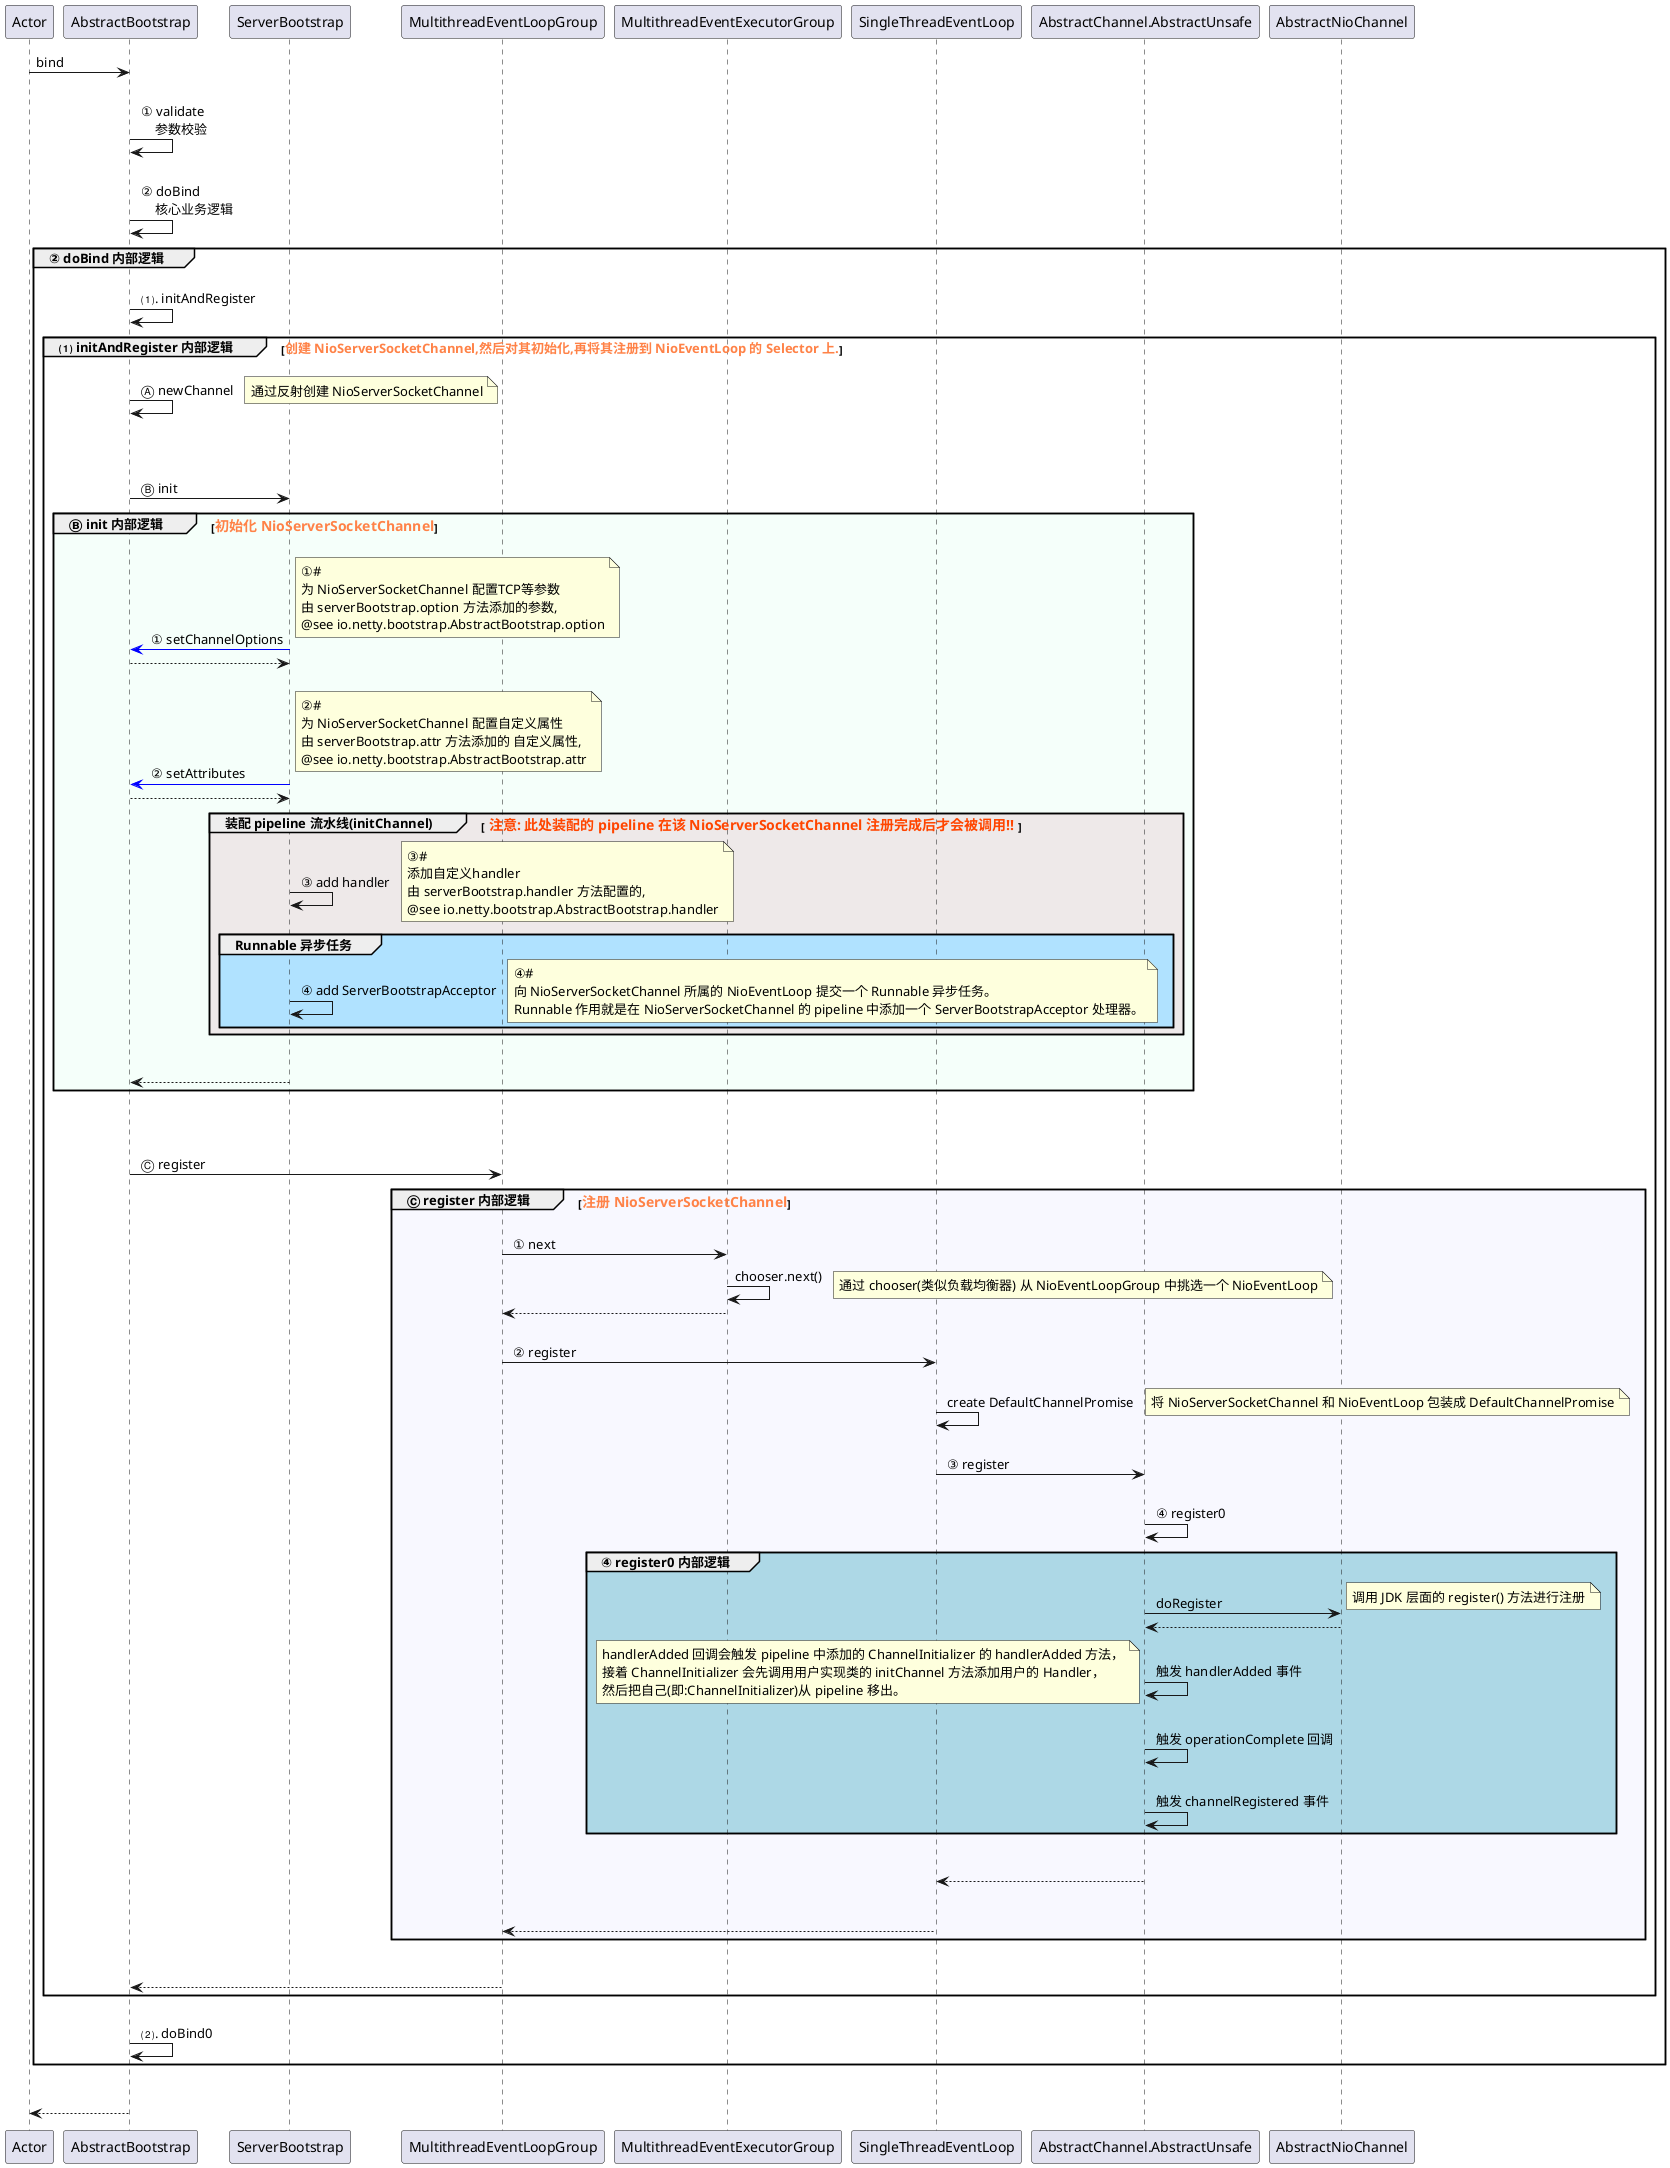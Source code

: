 @startuml

'箭头上的文字居中
'skinparam sequenceMessageAlign center

Actor -> AbstractBootstrap: bind

AbstractBootstrap -> AbstractBootstrap: \n ① validate \n     参数校验

AbstractBootstrap -> AbstractBootstrap: \n ② doBind \n     核心业务逻辑

    group ② doBind 内部逻辑

        AbstractBootstrap -> AbstractBootstrap: \n ⑴. initAndRegister
            group ⑴ initAndRegister 内部逻辑 [<color:#FF8247><size:13>创建 NioServerSocketChannel,然后对其初始化,再将其注册到 NioEventLoop 的 Selector 上.</size></color>]

                AbstractBootstrap -> AbstractBootstrap: \n Ⓐ newChannel
                note right: 通过反射创建 NioServerSocketChannel

                AbstractBootstrap -> ServerBootstrap: \n\n\n Ⓑ init

                    group #F5FFFA Ⓑ init 内部逻辑 [<color:#FF8247><size:14>初始化 NioServerSocketChannel</size></color>]

                        ServerBootstrap -[#0000FF]> AbstractBootstrap: \n\n\n\n\n ① setChannelOptions
                            note right
                                ①#
                                为 NioServerSocketChannel 配置TCP等参数
                                由 serverBootstrap.option 方法添加的参数,
                                @see io.netty.bootstrap.AbstractBootstrap.option
                            end note
                        AbstractBootstrap --> ServerBootstrap:

                        ServerBootstrap -[#0000FF]> AbstractBootstrap: \n\n\n\n\n ② setAttributes
                            note right
                                ②#
                                为 NioServerSocketChannel 配置自定义属性
                                由 serverBootstrap.attr 方法添加的 自定义属性,
                                @see io.netty.bootstrap.AbstractBootstrap.attr
                            end note
                        AbstractBootstrap --> ServerBootstrap

                        group #EEE9E9 装配 pipeline 流水线(initChannel) [<color:#FF4500><size:14> 注意: 此处装配的 pipeline 在该 NioServerSocketChannel 注册完成后才会被调用!! </size></color>]
                            ServerBootstrap -> ServerBootstrap: \n ③ add handler
                                note right
                                    ③#
                                    添加自定义handler
                                    由 serverBootstrap.handler 方法配置的,
                                    @see io.netty.bootstrap.AbstractBootstrap.handler
                                end note

                            group #B0E2FF Runnable 异步任务
                                ServerBootstrap -> ServerBootstrap: \n ④ add ServerBootstrapAcceptor
                                    note right
                                        ④#
                                        向 NioServerSocketChannel 所属的 NioEventLoop 提交一个 Runnable 异步任务。
                                        Runnable 作用就是在 NioServerSocketChannel 的 pipeline 中添加一个 ServerBootstrapAcceptor 处理器。
                                    end note
                            end
                        end
                        ServerBootstrap --> AbstractBootstrap: \n
                    end

                AbstractBootstrap -> MultithreadEventLoopGroup: \n\n\n Ⓒ register

                    group #F8F8FF Ⓒ register 内部逻辑 [<color:#FF8247><size:14>注册 NioServerSocketChannel</size></color>]

                        MultithreadEventLoopGroup -> MultithreadEventExecutorGroup: \n ① next
                        MultithreadEventExecutorGroup -> MultithreadEventExecutorGroup: chooser.next()
                        note right: 通过 chooser(类似负载均衡器) 从 NioEventLoopGroup 中挑选一个 NioEventLoop
                        MultithreadEventExecutorGroup --> MultithreadEventLoopGroup


                        MultithreadEventLoopGroup -> SingleThreadEventLoop: \n ② register

                        SingleThreadEventLoop -> SingleThreadEventLoop: \n create DefaultChannelPromise
                        note right
                            将 NioServerSocketChannel 和 NioEventLoop 包装成 DefaultChannelPromise
                        end note

                        SingleThreadEventLoop -> AbstractChannel.AbstractUnsafe: \n ③ register

                        AbstractChannel.AbstractUnsafe -> AbstractChannel.AbstractUnsafe: \n ④ register0

                            group #ADD8E6 ④ register0 内部逻辑
                                AbstractChannel.AbstractUnsafe -> AbstractNioChannel: \n doRegister
                                note right: 调用 JDK 层面的 register() 方法进行注册
                                AbstractNioChannel --> AbstractChannel.AbstractUnsafe

                                AbstractChannel.AbstractUnsafe -> AbstractChannel.AbstractUnsafe: \n 触发 handlerAdded 事件
                                note left
                                handlerAdded 回调会触发 pipeline 中添加的 ChannelInitializer 的 handlerAdded 方法，
                                接着 ChannelInitializer 会先调用用户实现类的 initChannel 方法添加用户的 Handler，
                                然后把自己(即:ChannelInitializer)从 pipeline 移出。
                                end note
                                AbstractChannel.AbstractUnsafe -> AbstractChannel.AbstractUnsafe: \n 触发 operationComplete 回调
                                AbstractChannel.AbstractUnsafe -> AbstractChannel.AbstractUnsafe: \n 触发 channelRegistered 事件
                            end
                            AbstractChannel.AbstractUnsafe --> SingleThreadEventLoop: \n
                            SingleThreadEventLoop --> MultithreadEventLoopGroup: \n
                    end
                MultithreadEventLoopGroup --> AbstractBootstrap: \n
            end
        AbstractBootstrap -> AbstractBootstrap: \n ⑵. doBind0
    end

AbstractBootstrap --> Actor : \n

@enduml